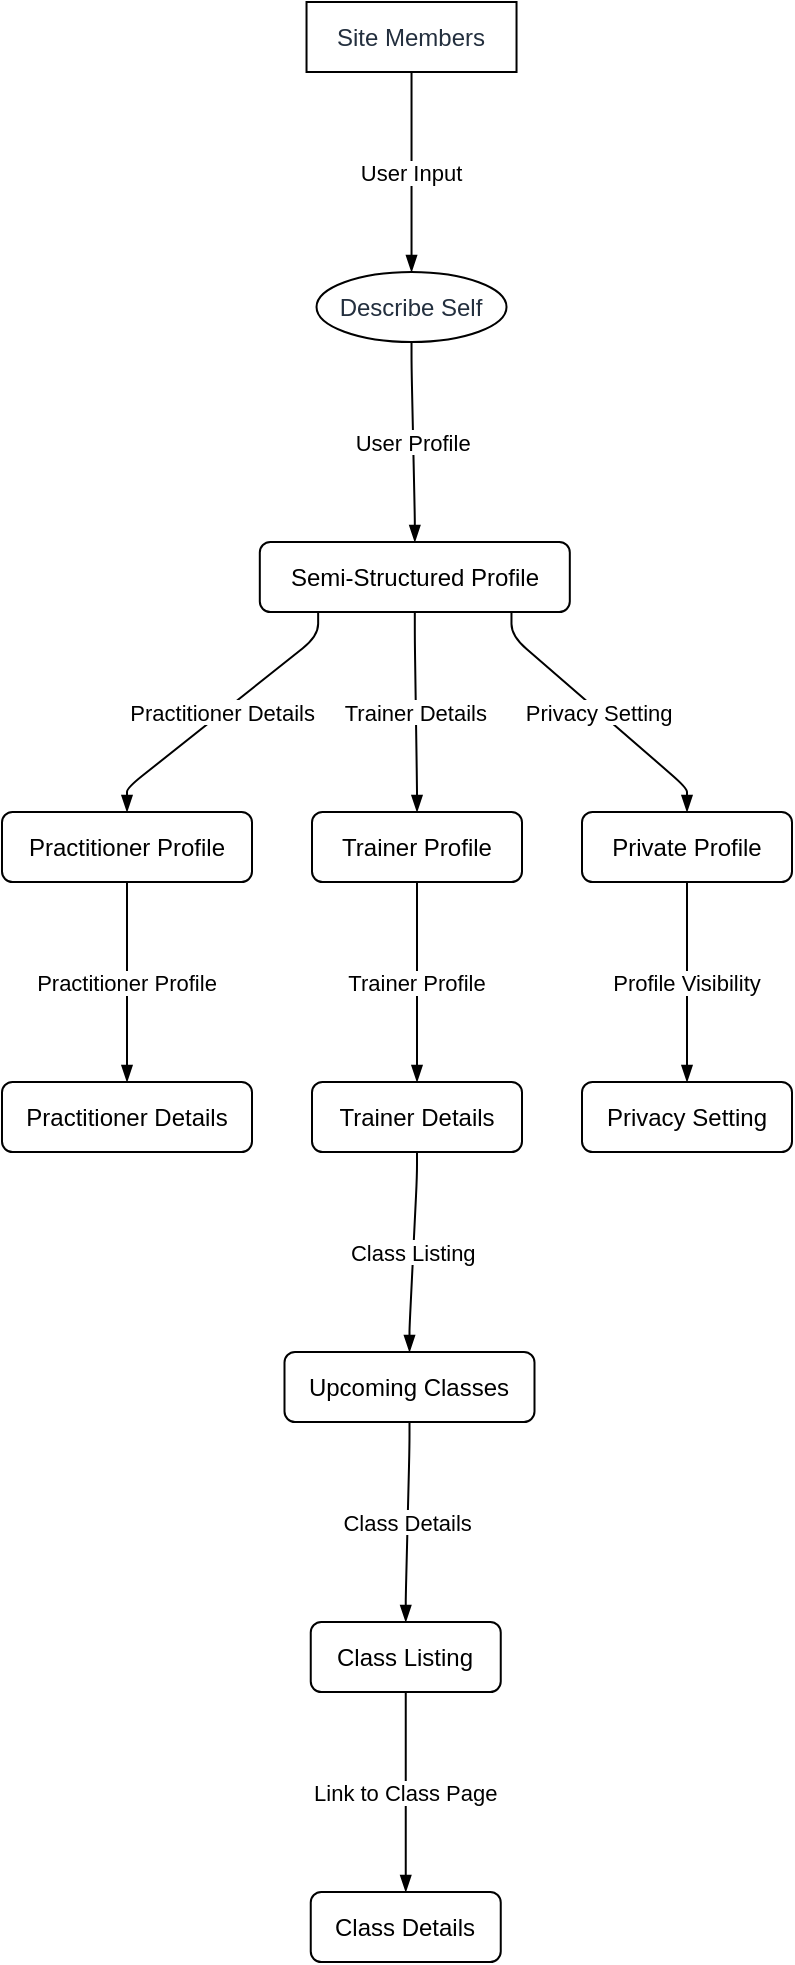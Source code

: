<mxfile version="23.0.2" type="device">
  <diagram name="Page-1" id="F7FyWtfr8qxpPn52nX-V">
    <mxGraphModel dx="794" dy="511" grid="1" gridSize="10" guides="1" tooltips="1" connect="1" arrows="1" fold="1" page="1" pageScale="1" pageWidth="827" pageHeight="1169" math="0" shadow="0">
      <root>
        <mxCell id="0" />
        <mxCell id="1" parent="0" />
        <UserObject label="Site Members" type="externalEntity" placeholders="1" id="IBRKznAsBHAI-HRdyGzO-1">
          <mxCell style="shape=rectangle;whiteSpace=wrap;html=1;fillColor=#ffffff;strokeColor=#000000;align=center;verticalAlign=middle;fontColor=#232F3E;" vertex="1" parent="1">
            <mxGeometry x="152.266" width="105" height="35" as="geometry" />
          </mxCell>
        </UserObject>
        <UserObject label="Describe Self" type="process" source="1" flow="User Input" placeholders="1" id="IBRKznAsBHAI-HRdyGzO-2">
          <mxCell style="shape=ellipse;perimeter=ellipsePerimeter;whiteSpace=wrap;html=1;fillColor=#ffffff;strokeColor=#000000;align=center;verticalAlign=middle;fontColor=#232F3E;" vertex="1" parent="1">
            <mxGeometry x="157.266" y="135" width="95" height="35" as="geometry" />
          </mxCell>
        </UserObject>
        <UserObject label="Semi-Structured Profile" type="dataStore " source="2" flow="User Profile" placeholders="1" id="IBRKznAsBHAI-HRdyGzO-3">
          <mxCell style="whiteSpace=wrap;html=1;rounded=1;fillColor=#ffffff;strokeColor=#000000;" vertex="1" parent="1">
            <mxGeometry x="128.906" y="270" width="155" height="35" as="geometry" />
          </mxCell>
        </UserObject>
        <UserObject label="Practitioner Profile" type="process " source="3" flow="Practitioner Details" placeholders="1" id="IBRKznAsBHAI-HRdyGzO-4">
          <mxCell style="whiteSpace=wrap;html=1;rounded=1;fillColor=#ffffff;strokeColor=#000000;" vertex="1" parent="1">
            <mxGeometry y="405" width="125" height="35" as="geometry" />
          </mxCell>
        </UserObject>
        <UserObject label="Practitioner Details" type="dataStore " source="4" flow="Practitioner Profile" placeholders="1" id="IBRKznAsBHAI-HRdyGzO-5">
          <mxCell style="whiteSpace=wrap;html=1;rounded=1;fillColor=#ffffff;strokeColor=#000000;" vertex="1" parent="1">
            <mxGeometry y="540" width="125" height="35" as="geometry" />
          </mxCell>
        </UserObject>
        <UserObject label="Trainer Profile" type="process " source="3" flow="Trainer Details" placeholders="1" id="IBRKznAsBHAI-HRdyGzO-6">
          <mxCell style="whiteSpace=wrap;html=1;rounded=1;fillColor=#ffffff;strokeColor=#000000;" vertex="1" parent="1">
            <mxGeometry x="155" y="405" width="105" height="35" as="geometry" />
          </mxCell>
        </UserObject>
        <UserObject label="Trainer Details" type="dataStore " source="6" flow="Trainer Profile" placeholders="1" id="IBRKznAsBHAI-HRdyGzO-7">
          <mxCell style="whiteSpace=wrap;html=1;rounded=1;fillColor=#ffffff;strokeColor=#000000;" vertex="1" parent="1">
            <mxGeometry x="155" y="540" width="105" height="35" as="geometry" />
          </mxCell>
        </UserObject>
        <UserObject label="Private Profile" type="process " source="3" flow="Privacy Setting" placeholders="1" id="IBRKznAsBHAI-HRdyGzO-8">
          <mxCell style="whiteSpace=wrap;html=1;rounded=1;fillColor=#ffffff;strokeColor=#000000;" vertex="1" parent="1">
            <mxGeometry x="290" y="405" width="105" height="35" as="geometry" />
          </mxCell>
        </UserObject>
        <UserObject label="Privacy Setting" type="dataStore " source="8" flow="Profile Visibility" placeholders="1" id="IBRKznAsBHAI-HRdyGzO-9">
          <mxCell style="whiteSpace=wrap;html=1;rounded=1;fillColor=#ffffff;strokeColor=#000000;" vertex="1" parent="1">
            <mxGeometry x="290" y="540" width="105" height="35" as="geometry" />
          </mxCell>
        </UserObject>
        <UserObject label="Upcoming Classes" type="process " source="7" flow="Class Listing" placeholders="1" id="IBRKznAsBHAI-HRdyGzO-10">
          <mxCell style="whiteSpace=wrap;html=1;rounded=1;fillColor=#ffffff;strokeColor=#000000;" vertex="1" parent="1">
            <mxGeometry x="141.25" y="675" width="125" height="35" as="geometry" />
          </mxCell>
        </UserObject>
        <UserObject label="Class Listing" type="dataStore " source="10" flow="Class Details" placeholders="1" id="IBRKznAsBHAI-HRdyGzO-11">
          <mxCell style="whiteSpace=wrap;html=1;rounded=1;fillColor=#ffffff;strokeColor=#000000;" vertex="1" parent="1">
            <mxGeometry x="154.375" y="810" width="95" height="35" as="geometry" />
          </mxCell>
        </UserObject>
        <UserObject label="Class Details" type="process " source="11" flow="Link to Class Page" placeholders="1" id="IBRKznAsBHAI-HRdyGzO-12">
          <mxCell style="whiteSpace=wrap;html=1;rounded=1;fillColor=#ffffff;strokeColor=#000000;" vertex="1" parent="1">
            <mxGeometry x="154.375" y="945" width="95" height="35" as="geometry" />
          </mxCell>
        </UserObject>
        <mxCell id="IBRKznAsBHAI-HRdyGzO-13" value="User Input" style="endArrow=blockThin;endFill=1;fontSize=11;orthogonal=1;noEdgeStyle=1;" edge="1" parent="1" source="IBRKznAsBHAI-HRdyGzO-1" target="IBRKznAsBHAI-HRdyGzO-2">
          <mxGeometry relative="1" as="geometry">
            <Array as="points">
              <mxPoint x="204.766" y="47" />
              <mxPoint x="204.766" y="123" />
            </Array>
          </mxGeometry>
        </mxCell>
        <mxCell id="IBRKznAsBHAI-HRdyGzO-14" value="User Profile" style="endArrow=blockThin;endFill=1;fontSize=11;orthogonal=1;noEdgeStyle=1;" edge="1" parent="1" source="IBRKznAsBHAI-HRdyGzO-2" target="IBRKznAsBHAI-HRdyGzO-3">
          <mxGeometry relative="1" as="geometry">
            <Array as="points">
              <mxPoint x="204.766" y="182" />
              <mxPoint x="206.406" y="258" />
            </Array>
          </mxGeometry>
        </mxCell>
        <mxCell id="IBRKznAsBHAI-HRdyGzO-15" value="Practitioner Details" style="endArrow=blockThin;endFill=1;fontSize=11;orthogonal=1;noEdgeStyle=1;" edge="1" parent="1" source="IBRKznAsBHAI-HRdyGzO-3" target="IBRKznAsBHAI-HRdyGzO-4">
          <mxGeometry relative="1" as="geometry">
            <Array as="points">
              <mxPoint x="158.073" y="317" />
              <mxPoint x="62.5" y="393" />
            </Array>
          </mxGeometry>
        </mxCell>
        <mxCell id="IBRKznAsBHAI-HRdyGzO-16" value="Practitioner Profile" style="endArrow=blockThin;endFill=1;fontSize=11;orthogonal=1;noEdgeStyle=1;" edge="1" parent="1" source="IBRKznAsBHAI-HRdyGzO-4" target="IBRKznAsBHAI-HRdyGzO-5">
          <mxGeometry relative="1" as="geometry">
            <Array as="points">
              <mxPoint x="62.5" y="452" />
              <mxPoint x="62.5" y="528" />
            </Array>
          </mxGeometry>
        </mxCell>
        <mxCell id="IBRKznAsBHAI-HRdyGzO-17" value="Trainer Details" style="endArrow=blockThin;endFill=1;fontSize=11;orthogonal=1;noEdgeStyle=1;" edge="1" parent="1" source="IBRKznAsBHAI-HRdyGzO-3" target="IBRKznAsBHAI-HRdyGzO-6">
          <mxGeometry relative="1" as="geometry">
            <Array as="points">
              <mxPoint x="206.406" y="319" />
              <mxPoint x="207.5" y="393" />
            </Array>
          </mxGeometry>
        </mxCell>
        <mxCell id="IBRKznAsBHAI-HRdyGzO-18" value="Trainer Profile" style="endArrow=blockThin;endFill=1;fontSize=11;orthogonal=1;noEdgeStyle=1;" edge="1" parent="1" source="IBRKznAsBHAI-HRdyGzO-6" target="IBRKznAsBHAI-HRdyGzO-7">
          <mxGeometry relative="1" as="geometry">
            <Array as="points">
              <mxPoint x="207.5" y="452" />
              <mxPoint x="207.5" y="528" />
            </Array>
          </mxGeometry>
        </mxCell>
        <mxCell id="IBRKznAsBHAI-HRdyGzO-19" value="Privacy Setting" style="endArrow=blockThin;endFill=1;fontSize=11;orthogonal=1;noEdgeStyle=1;" edge="1" parent="1" source="IBRKznAsBHAI-HRdyGzO-3" target="IBRKznAsBHAI-HRdyGzO-8">
          <mxGeometry relative="1" as="geometry">
            <Array as="points">
              <mxPoint x="254.74" y="317" />
              <mxPoint x="342.5" y="393" />
            </Array>
          </mxGeometry>
        </mxCell>
        <mxCell id="IBRKznAsBHAI-HRdyGzO-20" value="Profile Visibility" style="endArrow=blockThin;endFill=1;fontSize=11;orthogonal=1;noEdgeStyle=1;" edge="1" parent="1" source="IBRKznAsBHAI-HRdyGzO-8" target="IBRKznAsBHAI-HRdyGzO-9">
          <mxGeometry relative="1" as="geometry">
            <Array as="points">
              <mxPoint x="342.5" y="452" />
              <mxPoint x="342.5" y="528" />
            </Array>
          </mxGeometry>
        </mxCell>
        <mxCell id="IBRKznAsBHAI-HRdyGzO-21" value="Class Listing" style="endArrow=blockThin;endFill=1;fontSize=11;orthogonal=1;noEdgeStyle=1;" edge="1" parent="1" source="IBRKznAsBHAI-HRdyGzO-7" target="IBRKznAsBHAI-HRdyGzO-10">
          <mxGeometry relative="1" as="geometry">
            <Array as="points">
              <mxPoint x="207.5" y="587" />
              <mxPoint x="203.75" y="663" />
            </Array>
          </mxGeometry>
        </mxCell>
        <mxCell id="IBRKznAsBHAI-HRdyGzO-22" value="Class Details" style="endArrow=blockThin;endFill=1;fontSize=11;orthogonal=1;noEdgeStyle=1;" edge="1" parent="1" source="IBRKznAsBHAI-HRdyGzO-10" target="IBRKznAsBHAI-HRdyGzO-11">
          <mxGeometry relative="1" as="geometry">
            <Array as="points">
              <mxPoint x="203.75" y="722" />
              <mxPoint x="201.875" y="798" />
            </Array>
          </mxGeometry>
        </mxCell>
        <mxCell id="IBRKznAsBHAI-HRdyGzO-23" value="Link to Class Page" style="endArrow=blockThin;endFill=1;fontSize=11;orthogonal=1;noEdgeStyle=1;" edge="1" parent="1" source="IBRKznAsBHAI-HRdyGzO-11" target="IBRKznAsBHAI-HRdyGzO-12">
          <mxGeometry relative="1" as="geometry">
            <Array as="points">
              <mxPoint x="201.875" y="857" />
              <mxPoint x="201.875" y="933" />
            </Array>
          </mxGeometry>
        </mxCell>
      </root>
    </mxGraphModel>
  </diagram>
</mxfile>
